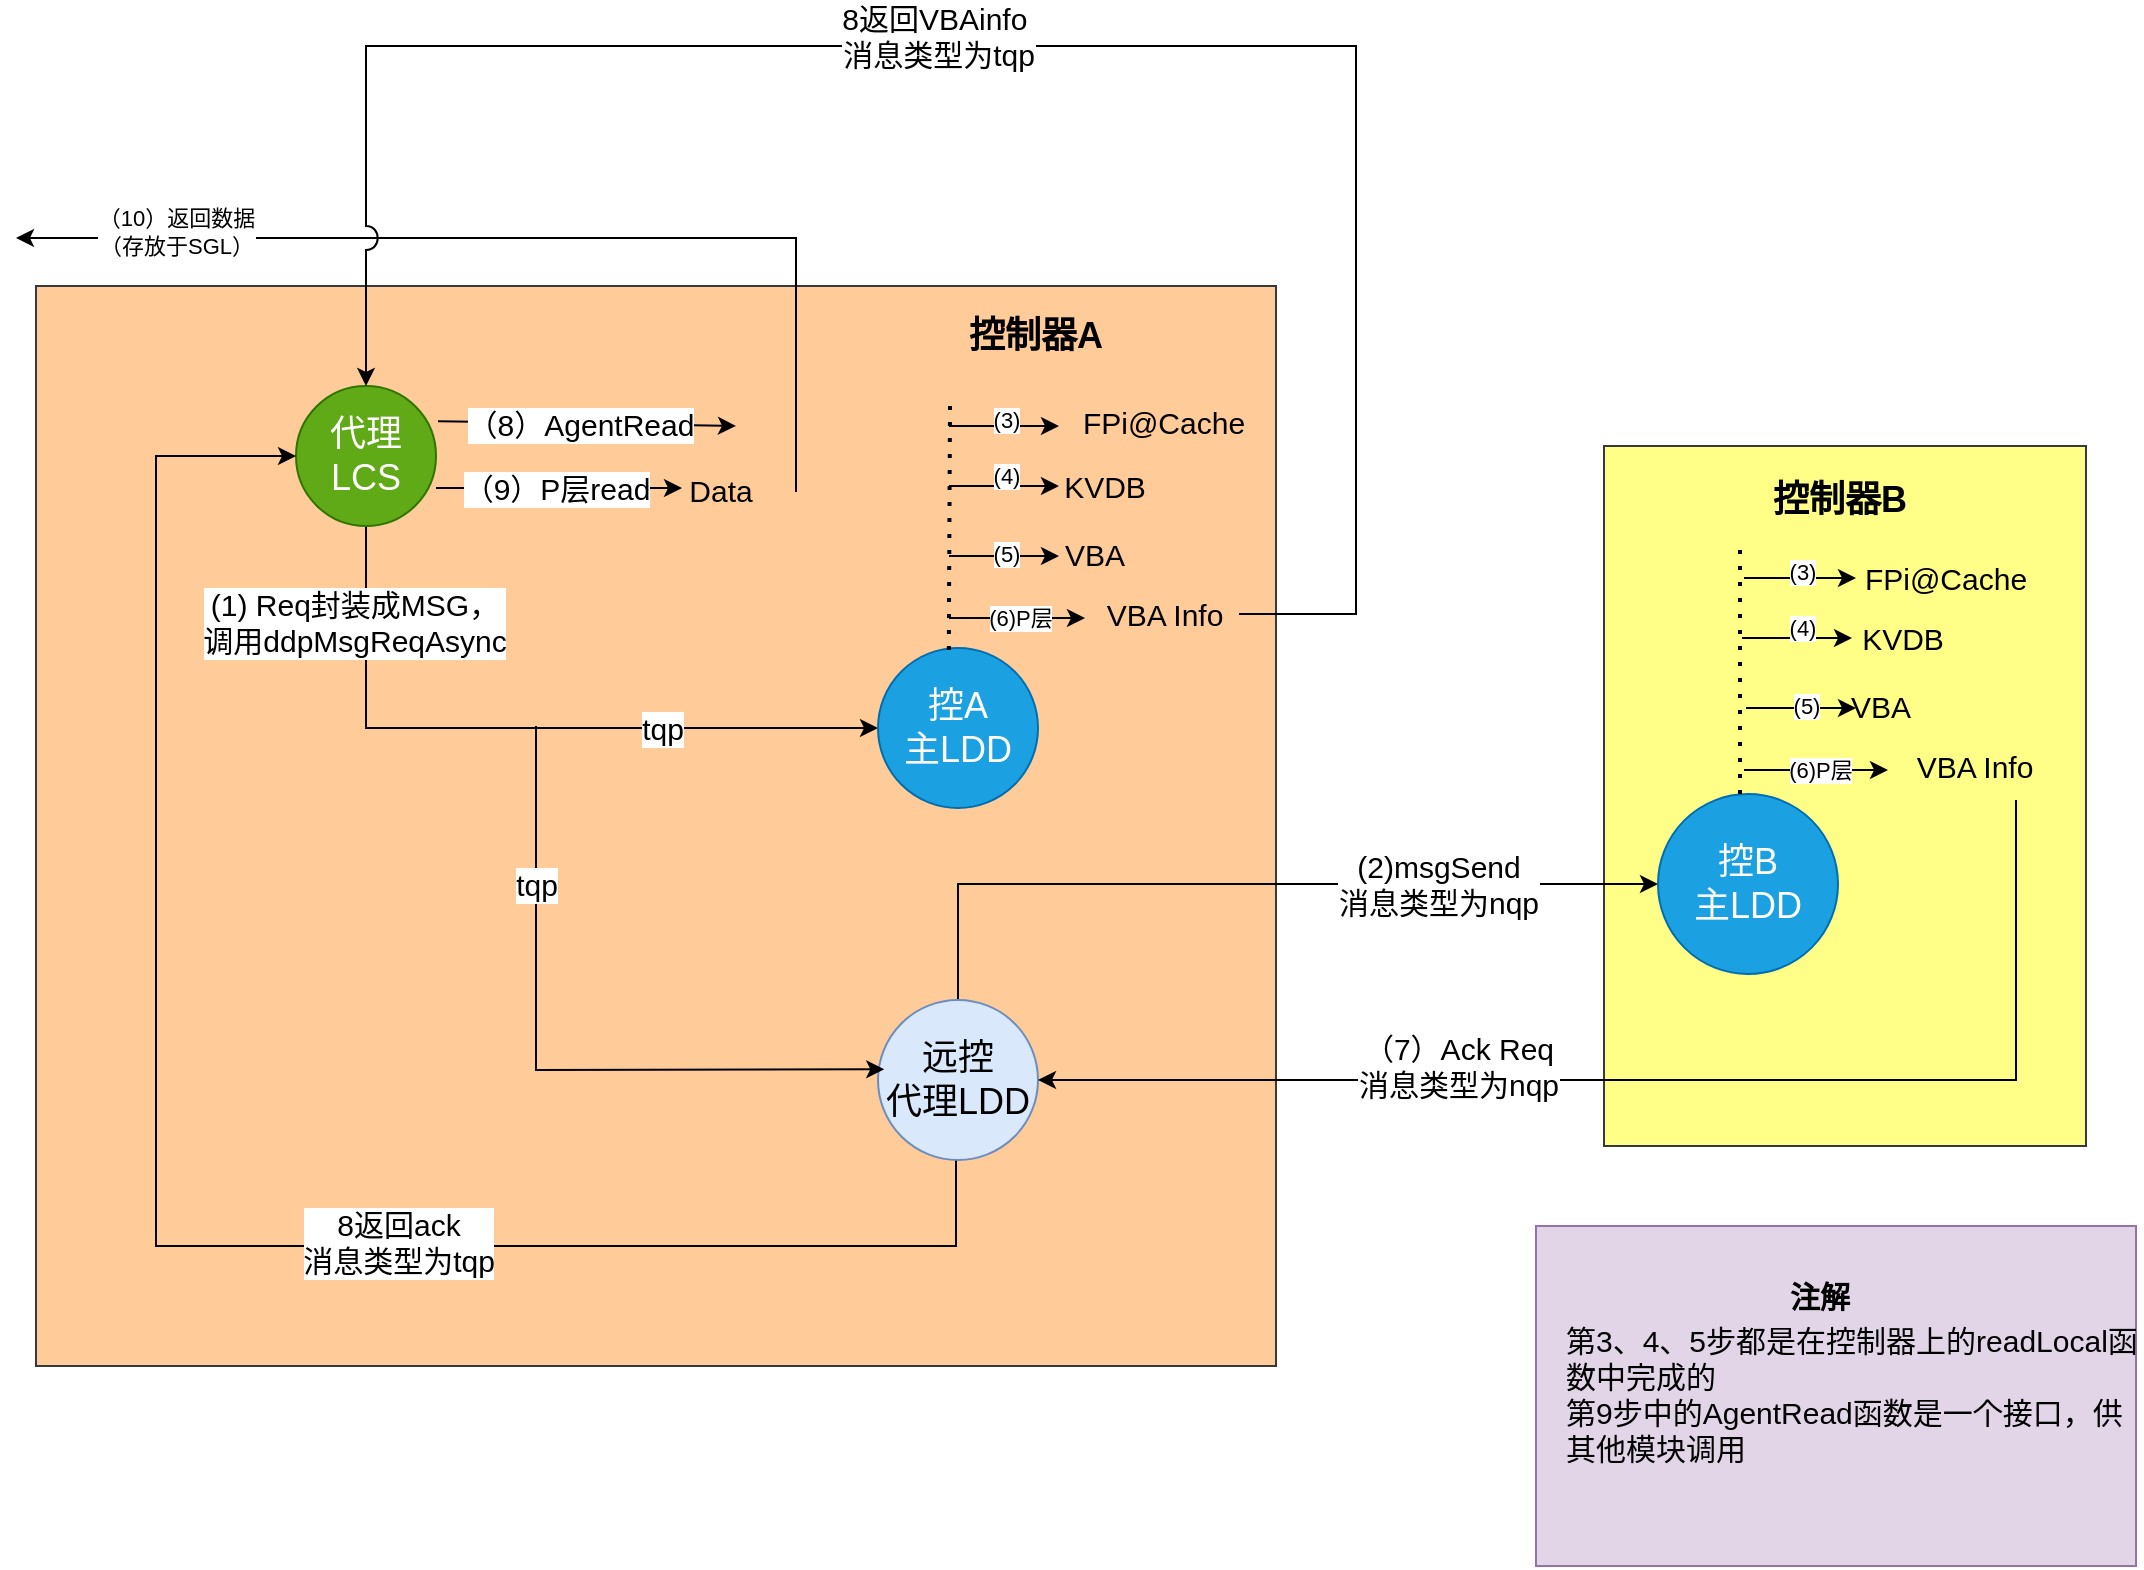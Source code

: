 <mxfile version="21.6.8" type="github">
  <diagram name="第 1 页" id="KYxuzU7f_rdgAicGb6aT">
    <mxGraphModel dx="1462" dy="1546" grid="1" gridSize="10" guides="1" tooltips="1" connect="1" arrows="1" fold="1" page="1" pageScale="1" pageWidth="827" pageHeight="1169" math="0" shadow="0">
      <root>
        <mxCell id="0" />
        <mxCell id="1" parent="0" />
        <mxCell id="RK_rrIBk2QPuKFIXuzQy-28" value="" style="rounded=0;whiteSpace=wrap;html=1;fillColor=#ffff88;strokeColor=#36393d;" vertex="1" parent="1">
          <mxGeometry x="474" y="60" width="241" height="350" as="geometry" />
        </mxCell>
        <mxCell id="RK_rrIBk2QPuKFIXuzQy-27" value="" style="rounded=0;whiteSpace=wrap;html=1;fillColor=#ffcc99;strokeColor=#36393d;" vertex="1" parent="1">
          <mxGeometry x="-310" y="-20" width="620" height="540" as="geometry" />
        </mxCell>
        <mxCell id="tnGbYBRrjQ65WLvPyJLb-3" style="edgeStyle=orthogonalEdgeStyle;rounded=0;orthogonalLoop=1;jettySize=auto;html=1;exitX=0.5;exitY=1;exitDx=0;exitDy=0;entryX=0;entryY=0.5;entryDx=0;entryDy=0;" parent="1" source="tnGbYBRrjQ65WLvPyJLb-7" target="RK_rrIBk2QPuKFIXuzQy-1" edge="1">
          <mxGeometry relative="1" as="geometry">
            <mxPoint x="302.5" y="113.5" as="sourcePoint" />
            <mxPoint x="420" y="226.5" as="targetPoint" />
          </mxGeometry>
        </mxCell>
        <mxCell id="tnGbYBRrjQ65WLvPyJLb-5" value="&lt;font style=&quot;font-size: 15px;&quot;&gt;(1) Req封装成MSG，&lt;br&gt;调用ddpMsgReqAsync&lt;/font&gt;" style="edgeLabel;html=1;align=center;verticalAlign=middle;resizable=0;points=[];" parent="tnGbYBRrjQ65WLvPyJLb-3" vertex="1" connectable="0">
          <mxGeometry x="0.384" y="-1" relative="1" as="geometry">
            <mxPoint x="-152" y="-54" as="offset" />
          </mxGeometry>
        </mxCell>
        <mxCell id="RK_rrIBk2QPuKFIXuzQy-2" value="&lt;font style=&quot;font-size: 15px;&quot;&gt;tqp&lt;/font&gt;" style="edgeLabel;html=1;align=center;verticalAlign=middle;resizable=0;points=[];" vertex="1" connectable="0" parent="tnGbYBRrjQ65WLvPyJLb-3">
          <mxGeometry x="0.555" y="-3" relative="1" as="geometry">
            <mxPoint x="-29" y="-3" as="offset" />
          </mxGeometry>
        </mxCell>
        <mxCell id="tnGbYBRrjQ65WLvPyJLb-7" value="&lt;font style=&quot;font-size: 18px;&quot;&gt;代理LCS&lt;/font&gt;" style="ellipse;whiteSpace=wrap;html=1;aspect=fixed;fillColor=#60a917;fontColor=#ffffff;strokeColor=#2D7600;" parent="1" vertex="1">
          <mxGeometry x="-180" y="30" width="70" height="70" as="geometry" />
        </mxCell>
        <mxCell id="tnGbYBRrjQ65WLvPyJLb-13" style="edgeStyle=orthogonalEdgeStyle;rounded=0;orthogonalLoop=1;jettySize=auto;html=1;exitX=0.5;exitY=0;exitDx=0;exitDy=0;entryX=0;entryY=0.5;entryDx=0;entryDy=0;" parent="1" source="tnGbYBRrjQ65WLvPyJLb-8" target="tnGbYBRrjQ65WLvPyJLb-12" edge="1">
          <mxGeometry relative="1" as="geometry">
            <mxPoint x="30" y="282" as="sourcePoint" />
            <mxPoint x="590" y="270" as="targetPoint" />
            <Array as="points">
              <mxPoint x="151" y="279" />
            </Array>
          </mxGeometry>
        </mxCell>
        <mxCell id="tnGbYBRrjQ65WLvPyJLb-14" value="&lt;font style=&quot;font-size: 15px;&quot;&gt;(2)msgSend&lt;br&gt;消息类型为nqp&lt;br&gt;&lt;/font&gt;" style="edgeLabel;html=1;align=center;verticalAlign=middle;resizable=0;points=[];" parent="tnGbYBRrjQ65WLvPyJLb-13" vertex="1" connectable="0">
          <mxGeometry x="-0.189" y="3" relative="1" as="geometry">
            <mxPoint x="132" y="3" as="offset" />
          </mxGeometry>
        </mxCell>
        <mxCell id="RK_rrIBk2QPuKFIXuzQy-23" style="edgeStyle=orthogonalEdgeStyle;rounded=0;orthogonalLoop=1;jettySize=auto;html=1;entryX=0;entryY=0.5;entryDx=0;entryDy=0;exitX=0.5;exitY=1;exitDx=0;exitDy=0;" edge="1" parent="1" source="tnGbYBRrjQ65WLvPyJLb-8" target="tnGbYBRrjQ65WLvPyJLb-7">
          <mxGeometry relative="1" as="geometry">
            <Array as="points">
              <mxPoint x="150" y="460" />
              <mxPoint x="-250" y="460" />
              <mxPoint x="-250" y="65" />
            </Array>
          </mxGeometry>
        </mxCell>
        <mxCell id="RK_rrIBk2QPuKFIXuzQy-24" value="&lt;font style=&quot;font-size: 15px;&quot;&gt;8返回ack&lt;br&gt;消息类型为tqp&lt;/font&gt;" style="edgeLabel;html=1;align=center;verticalAlign=middle;resizable=0;points=[];" vertex="1" connectable="0" parent="RK_rrIBk2QPuKFIXuzQy-23">
          <mxGeometry x="-0.29" y="-2" relative="1" as="geometry">
            <mxPoint x="-1" as="offset" />
          </mxGeometry>
        </mxCell>
        <mxCell id="tnGbYBRrjQ65WLvPyJLb-8" value="&lt;font style=&quot;font-size: 18px;&quot;&gt;远控&lt;br&gt;代理LDD&lt;/font&gt;" style="ellipse;whiteSpace=wrap;html=1;aspect=fixed;fillColor=#dae8fc;strokeColor=#6c8ebf;" parent="1" vertex="1">
          <mxGeometry x="111" y="337" width="80" height="80" as="geometry" />
        </mxCell>
        <mxCell id="tnGbYBRrjQ65WLvPyJLb-12" value="&lt;span style=&quot;font-size: 18px;&quot;&gt;控B&lt;br&gt;主LDD&lt;br&gt;&lt;/span&gt;" style="ellipse;whiteSpace=wrap;html=1;aspect=fixed;fillColor=#1ba1e2;strokeColor=#006EAF;fontColor=#ffffff;" parent="1" vertex="1">
          <mxGeometry x="501" y="234" width="90" height="90" as="geometry" />
        </mxCell>
        <mxCell id="tnGbYBRrjQ65WLvPyJLb-16" value="" style="endArrow=classic;html=1;rounded=0;entryX=0;entryY=0.5;entryDx=0;entryDy=0;" parent="1" edge="1">
          <mxGeometry width="50" height="50" relative="1" as="geometry">
            <mxPoint x="544" y="126" as="sourcePoint" />
            <mxPoint x="600" y="126" as="targetPoint" />
          </mxGeometry>
        </mxCell>
        <mxCell id="tnGbYBRrjQ65WLvPyJLb-33" value="(3)" style="edgeLabel;html=1;align=center;verticalAlign=middle;resizable=0;points=[];" parent="tnGbYBRrjQ65WLvPyJLb-16" vertex="1" connectable="0">
          <mxGeometry x="0.042" y="3" relative="1" as="geometry">
            <mxPoint as="offset" />
          </mxGeometry>
        </mxCell>
        <mxCell id="tnGbYBRrjQ65WLvPyJLb-17" value="&lt;font style=&quot;font-size: 15px;&quot;&gt;FPi@Cache&lt;/font&gt;" style="text;strokeColor=none;align=center;fillColor=none;html=1;verticalAlign=middle;whiteSpace=wrap;rounded=0;" parent="1" vertex="1">
          <mxGeometry x="600" y="109" width="90" height="34" as="geometry" />
        </mxCell>
        <mxCell id="tnGbYBRrjQ65WLvPyJLb-19" value="" style="endArrow=classic;html=1;rounded=0;entryX=0;entryY=0.5;entryDx=0;entryDy=0;" parent="1" edge="1">
          <mxGeometry width="50" height="50" relative="1" as="geometry">
            <mxPoint x="543" y="156" as="sourcePoint" />
            <mxPoint x="598" y="156" as="targetPoint" />
          </mxGeometry>
        </mxCell>
        <mxCell id="tnGbYBRrjQ65WLvPyJLb-34" value="(4)" style="edgeLabel;html=1;align=center;verticalAlign=middle;resizable=0;points=[];" parent="tnGbYBRrjQ65WLvPyJLb-19" vertex="1" connectable="0">
          <mxGeometry x="0.042" y="5" relative="1" as="geometry">
            <mxPoint x="1" as="offset" />
          </mxGeometry>
        </mxCell>
        <mxCell id="tnGbYBRrjQ65WLvPyJLb-20" value="&lt;font style=&quot;font-size: 15px;&quot;&gt;KVDB&lt;/font&gt;" style="text;strokeColor=none;align=center;fillColor=none;html=1;verticalAlign=middle;whiteSpace=wrap;rounded=0;" parent="1" vertex="1">
          <mxGeometry x="596" y="139" width="55" height="34" as="geometry" />
        </mxCell>
        <mxCell id="tnGbYBRrjQ65WLvPyJLb-21" value="" style="endArrow=classic;html=1;rounded=0;entryX=0;entryY=0.5;entryDx=0;entryDy=0;" parent="1" edge="1">
          <mxGeometry width="50" height="50" relative="1" as="geometry">
            <mxPoint x="545" y="191" as="sourcePoint" />
            <mxPoint x="600" y="191" as="targetPoint" />
          </mxGeometry>
        </mxCell>
        <mxCell id="tnGbYBRrjQ65WLvPyJLb-35" value="(5)" style="edgeLabel;html=1;align=center;verticalAlign=middle;resizable=0;points=[];" parent="tnGbYBRrjQ65WLvPyJLb-21" vertex="1" connectable="0">
          <mxGeometry x="0.042" y="1" relative="1" as="geometry">
            <mxPoint x="1" as="offset" />
          </mxGeometry>
        </mxCell>
        <mxCell id="tnGbYBRrjQ65WLvPyJLb-22" value="&lt;font style=&quot;font-size: 15px;&quot;&gt;VBA&lt;/font&gt;" style="text;strokeColor=none;align=center;fillColor=none;html=1;verticalAlign=middle;whiteSpace=wrap;rounded=0;" parent="1" vertex="1">
          <mxGeometry x="590" y="173" width="45" height="34" as="geometry" />
        </mxCell>
        <mxCell id="tnGbYBRrjQ65WLvPyJLb-26" style="edgeStyle=orthogonalEdgeStyle;rounded=0;orthogonalLoop=1;jettySize=auto;html=1;entryX=1;entryY=0.5;entryDx=0;entryDy=0;" parent="1" source="tnGbYBRrjQ65WLvPyJLb-23" edge="1" target="tnGbYBRrjQ65WLvPyJLb-8">
          <mxGeometry relative="1" as="geometry">
            <mxPoint x="60" y="310" as="targetPoint" />
            <Array as="points">
              <mxPoint x="680" y="377" />
            </Array>
          </mxGeometry>
        </mxCell>
        <mxCell id="tnGbYBRrjQ65WLvPyJLb-27" value="&lt;font style=&quot;font-size: 15px;&quot;&gt;（7）Ack Req&lt;br&gt;消息类型为nqp&lt;br&gt;&lt;/font&gt;" style="edgeLabel;html=1;align=center;verticalAlign=middle;resizable=0;points=[];" parent="tnGbYBRrjQ65WLvPyJLb-26" vertex="1" connectable="0">
          <mxGeometry x="-0.223" relative="1" as="geometry">
            <mxPoint x="-175" y="-7" as="offset" />
          </mxGeometry>
        </mxCell>
        <mxCell id="tnGbYBRrjQ65WLvPyJLb-23" value="&lt;font style=&quot;font-size: 15px;&quot;&gt;VBA Info&lt;/font&gt;" style="text;strokeColor=none;align=center;fillColor=none;html=1;verticalAlign=middle;whiteSpace=wrap;rounded=0;" parent="1" vertex="1">
          <mxGeometry x="622" y="203" width="75" height="34" as="geometry" />
        </mxCell>
        <mxCell id="tnGbYBRrjQ65WLvPyJLb-24" value="" style="endArrow=classic;html=1;rounded=0;" parent="1" edge="1">
          <mxGeometry width="50" height="50" relative="1" as="geometry">
            <mxPoint x="544" y="222" as="sourcePoint" />
            <mxPoint x="616" y="222" as="targetPoint" />
          </mxGeometry>
        </mxCell>
        <mxCell id="tnGbYBRrjQ65WLvPyJLb-25" value="(6)P层" style="edgeLabel;html=1;align=center;verticalAlign=middle;resizable=0;points=[];" parent="tnGbYBRrjQ65WLvPyJLb-24" vertex="1" connectable="0">
          <mxGeometry x="-0.176" relative="1" as="geometry">
            <mxPoint x="8" as="offset" />
          </mxGeometry>
        </mxCell>
        <mxCell id="tnGbYBRrjQ65WLvPyJLb-38" value="" style="endArrow=classic;html=1;rounded=0;" parent="1" edge="1">
          <mxGeometry width="50" height="50" relative="1" as="geometry">
            <mxPoint x="-109" y="47.57" as="sourcePoint" />
            <mxPoint x="40" y="50" as="targetPoint" />
          </mxGeometry>
        </mxCell>
        <mxCell id="tnGbYBRrjQ65WLvPyJLb-39" value="&lt;font style=&quot;font-size: 15px;&quot;&gt;（8）AgentRead&lt;/font&gt;" style="edgeLabel;html=1;align=center;verticalAlign=middle;resizable=0;points=[];" parent="tnGbYBRrjQ65WLvPyJLb-38" vertex="1" connectable="0">
          <mxGeometry x="-0.217" y="1" relative="1" as="geometry">
            <mxPoint x="12" y="1" as="offset" />
          </mxGeometry>
        </mxCell>
        <mxCell id="tnGbYBRrjQ65WLvPyJLb-40" value="" style="endArrow=classic;html=1;rounded=0;" parent="1" edge="1">
          <mxGeometry width="50" height="50" relative="1" as="geometry">
            <mxPoint x="-110" y="81" as="sourcePoint" />
            <mxPoint x="13" y="81" as="targetPoint" />
          </mxGeometry>
        </mxCell>
        <mxCell id="tnGbYBRrjQ65WLvPyJLb-41" value="&lt;font style=&quot;font-size: 15px;&quot;&gt;（9）P层read&lt;/font&gt;" style="edgeLabel;html=1;align=center;verticalAlign=middle;resizable=0;points=[];" parent="tnGbYBRrjQ65WLvPyJLb-40" vertex="1" connectable="0">
          <mxGeometry x="-0.217" y="1" relative="1" as="geometry">
            <mxPoint x="12" y="1" as="offset" />
          </mxGeometry>
        </mxCell>
        <mxCell id="tnGbYBRrjQ65WLvPyJLb-44" value="" style="endArrow=none;dashed=1;html=1;dashPattern=1 3;strokeWidth=2;rounded=0;exitX=0.5;exitY=0;exitDx=0;exitDy=0;" parent="1" edge="1">
          <mxGeometry width="50" height="50" relative="1" as="geometry">
            <mxPoint x="542" y="234" as="sourcePoint" />
            <mxPoint x="542" y="110" as="targetPoint" />
          </mxGeometry>
        </mxCell>
        <mxCell id="tnGbYBRrjQ65WLvPyJLb-49" value="&lt;font style=&quot;font-size: 18px;&quot;&gt;&lt;b&gt;控制器B&lt;/b&gt;&lt;/font&gt;" style="text;strokeColor=none;align=center;fillColor=none;html=1;verticalAlign=middle;whiteSpace=wrap;rounded=0;" parent="1" vertex="1">
          <mxGeometry x="552" y="72" width="80" height="30" as="geometry" />
        </mxCell>
        <mxCell id="tnGbYBRrjQ65WLvPyJLb-54" value="" style="endArrow=classic;html=1;rounded=0;exitX=1;exitY=0.5;exitDx=0;exitDy=0;" parent="1" edge="1">
          <mxGeometry width="50" height="50" relative="1" as="geometry">
            <mxPoint x="70" y="83" as="sourcePoint" />
            <mxPoint x="-320" y="-44" as="targetPoint" />
            <Array as="points">
              <mxPoint x="70" y="-44" />
              <mxPoint x="-50" y="-44" />
              <mxPoint x="-240" y="-44" />
            </Array>
          </mxGeometry>
        </mxCell>
        <mxCell id="tnGbYBRrjQ65WLvPyJLb-55" value="（10）返回数据&lt;br&gt;（存放于SGL）" style="edgeLabel;html=1;align=center;verticalAlign=middle;resizable=0;points=[];" parent="tnGbYBRrjQ65WLvPyJLb-54" vertex="1" connectable="0">
          <mxGeometry x="0.288" y="-3" relative="1" as="geometry">
            <mxPoint x="-104" as="offset" />
          </mxGeometry>
        </mxCell>
        <mxCell id="tnGbYBRrjQ65WLvPyJLb-63" value="" style="group" parent="1" vertex="1" connectable="0">
          <mxGeometry x="400" y="450" width="343" height="170" as="geometry" />
        </mxCell>
        <mxCell id="tnGbYBRrjQ65WLvPyJLb-61" value="" style="whiteSpace=wrap;html=1;fillColor=#e1d5e7;strokeColor=#9673a6;" parent="tnGbYBRrjQ65WLvPyJLb-63" vertex="1">
          <mxGeometry x="40" width="300" height="170" as="geometry" />
        </mxCell>
        <mxCell id="tnGbYBRrjQ65WLvPyJLb-60" value="&lt;font style=&quot;font-size: 15px;&quot;&gt;&lt;br&gt;第3、4、5步都是在控制器上的readLocal函数中完成的&lt;br&gt;第9步中的AgentRead函数是一个接口，供其他模块调用&lt;/font&gt;" style="text;strokeColor=none;align=left;fillColor=none;html=1;verticalAlign=middle;whiteSpace=wrap;rounded=0;" parent="tnGbYBRrjQ65WLvPyJLb-63" vertex="1">
          <mxGeometry x="53" y="60" width="290" height="30" as="geometry" />
        </mxCell>
        <mxCell id="tnGbYBRrjQ65WLvPyJLb-62" value="&lt;font style=&quot;font-size: 15px;&quot;&gt;&lt;b&gt;注解&lt;/b&gt;&lt;/font&gt;" style="text;strokeColor=none;align=center;fillColor=none;html=1;verticalAlign=middle;whiteSpace=wrap;rounded=0;" parent="tnGbYBRrjQ65WLvPyJLb-63" vertex="1">
          <mxGeometry x="151.5" y="20" width="60" height="30" as="geometry" />
        </mxCell>
        <mxCell id="RK_rrIBk2QPuKFIXuzQy-1" value="&lt;font style=&quot;font-size: 18px;&quot;&gt;控A&lt;br&gt;主LDD&lt;/font&gt;" style="ellipse;whiteSpace=wrap;html=1;aspect=fixed;fillColor=#1ba1e2;fontColor=#ffffff;strokeColor=#006EAF;" vertex="1" parent="1">
          <mxGeometry x="111" y="161" width="80" height="80" as="geometry" />
        </mxCell>
        <mxCell id="RK_rrIBk2QPuKFIXuzQy-6" value="" style="endArrow=classic;html=1;rounded=0;entryX=0;entryY=0.5;entryDx=0;entryDy=0;" edge="1" parent="1">
          <mxGeometry width="50" height="50" relative="1" as="geometry">
            <mxPoint x="146.5" y="50" as="sourcePoint" />
            <mxPoint x="201.5" y="50" as="targetPoint" />
          </mxGeometry>
        </mxCell>
        <mxCell id="RK_rrIBk2QPuKFIXuzQy-7" value="(3)" style="edgeLabel;html=1;align=center;verticalAlign=middle;resizable=0;points=[];" vertex="1" connectable="0" parent="RK_rrIBk2QPuKFIXuzQy-6">
          <mxGeometry x="0.042" y="3" relative="1" as="geometry">
            <mxPoint as="offset" />
          </mxGeometry>
        </mxCell>
        <mxCell id="RK_rrIBk2QPuKFIXuzQy-8" value="" style="endArrow=classic;html=1;rounded=0;entryX=0;entryY=0.5;entryDx=0;entryDy=0;" edge="1" parent="1">
          <mxGeometry width="50" height="50" relative="1" as="geometry">
            <mxPoint x="146.5" y="80" as="sourcePoint" />
            <mxPoint x="201.5" y="80" as="targetPoint" />
          </mxGeometry>
        </mxCell>
        <mxCell id="RK_rrIBk2QPuKFIXuzQy-9" value="(4)" style="edgeLabel;html=1;align=center;verticalAlign=middle;resizable=0;points=[];" vertex="1" connectable="0" parent="RK_rrIBk2QPuKFIXuzQy-8">
          <mxGeometry x="0.042" y="5" relative="1" as="geometry">
            <mxPoint as="offset" />
          </mxGeometry>
        </mxCell>
        <mxCell id="RK_rrIBk2QPuKFIXuzQy-10" value="&lt;font style=&quot;font-size: 15px;&quot;&gt;KVDB&lt;/font&gt;" style="text;strokeColor=none;align=center;fillColor=none;html=1;verticalAlign=middle;whiteSpace=wrap;rounded=0;" vertex="1" parent="1">
          <mxGeometry x="196.5" y="63" width="55" height="34" as="geometry" />
        </mxCell>
        <mxCell id="RK_rrIBk2QPuKFIXuzQy-11" value="" style="endArrow=classic;html=1;rounded=0;entryX=0;entryY=0.5;entryDx=0;entryDy=0;" edge="1" parent="1">
          <mxGeometry width="50" height="50" relative="1" as="geometry">
            <mxPoint x="146.5" y="115" as="sourcePoint" />
            <mxPoint x="201.5" y="115" as="targetPoint" />
          </mxGeometry>
        </mxCell>
        <mxCell id="RK_rrIBk2QPuKFIXuzQy-12" value="(5)" style="edgeLabel;html=1;align=center;verticalAlign=middle;resizable=0;points=[];" vertex="1" connectable="0" parent="RK_rrIBk2QPuKFIXuzQy-11">
          <mxGeometry x="0.042" y="1" relative="1" as="geometry">
            <mxPoint as="offset" />
          </mxGeometry>
        </mxCell>
        <mxCell id="RK_rrIBk2QPuKFIXuzQy-13" value="&lt;font style=&quot;font-size: 15px;&quot;&gt;VBA&lt;/font&gt;" style="text;strokeColor=none;align=center;fillColor=none;html=1;verticalAlign=middle;whiteSpace=wrap;rounded=0;" vertex="1" parent="1">
          <mxGeometry x="196.5" y="97" width="45" height="34" as="geometry" />
        </mxCell>
        <mxCell id="RK_rrIBk2QPuKFIXuzQy-14" value="" style="endArrow=classic;html=1;rounded=0;entryX=0;entryY=0.5;entryDx=0;entryDy=0;" edge="1" parent="1">
          <mxGeometry width="50" height="50" relative="1" as="geometry">
            <mxPoint x="146.5" y="146" as="sourcePoint" />
            <mxPoint x="214.5" y="146" as="targetPoint" />
          </mxGeometry>
        </mxCell>
        <mxCell id="RK_rrIBk2QPuKFIXuzQy-15" value="(6)P层" style="edgeLabel;html=1;align=center;verticalAlign=middle;resizable=0;points=[];" vertex="1" connectable="0" parent="RK_rrIBk2QPuKFIXuzQy-14">
          <mxGeometry x="-0.176" relative="1" as="geometry">
            <mxPoint x="7" as="offset" />
          </mxGeometry>
        </mxCell>
        <mxCell id="RK_rrIBk2QPuKFIXuzQy-16" value="" style="endArrow=none;dashed=1;html=1;dashPattern=1 3;strokeWidth=2;rounded=0;" edge="1" parent="1">
          <mxGeometry width="50" height="50" relative="1" as="geometry">
            <mxPoint x="146.41" y="162" as="sourcePoint" />
            <mxPoint x="147" y="40" as="targetPoint" />
          </mxGeometry>
        </mxCell>
        <mxCell id="RK_rrIBk2QPuKFIXuzQy-17" value="&lt;font style=&quot;font-size: 15px;&quot;&gt;Data&lt;/font&gt;" style="text;strokeColor=none;align=center;fillColor=none;html=1;verticalAlign=middle;whiteSpace=wrap;rounded=0;" vertex="1" parent="1">
          <mxGeometry x="-5" y="65" width="75" height="34" as="geometry" />
        </mxCell>
        <mxCell id="RK_rrIBk2QPuKFIXuzQy-18" value="&lt;font style=&quot;font-size: 15px;&quot;&gt;FPi@Cache&lt;/font&gt;" style="text;strokeColor=none;align=center;fillColor=none;html=1;verticalAlign=middle;whiteSpace=wrap;rounded=0;" vertex="1" parent="1">
          <mxGeometry x="209" y="31" width="90" height="34" as="geometry" />
        </mxCell>
        <mxCell id="RK_rrIBk2QPuKFIXuzQy-21" value="" style="edgeStyle=none;orthogonalLoop=1;jettySize=auto;html=1;rounded=0;entryX=0.039;entryY=0.433;entryDx=0;entryDy=0;entryPerimeter=0;" edge="1" parent="1" target="tnGbYBRrjQ65WLvPyJLb-8">
          <mxGeometry width="80" relative="1" as="geometry">
            <mxPoint x="-60" y="200" as="sourcePoint" />
            <mxPoint x="130" y="190" as="targetPoint" />
            <Array as="points">
              <mxPoint x="-60" y="372" />
            </Array>
          </mxGeometry>
        </mxCell>
        <mxCell id="RK_rrIBk2QPuKFIXuzQy-35" value="&lt;font style=&quot;font-size: 15px;&quot;&gt;tqp&lt;/font&gt;" style="edgeLabel;html=1;align=center;verticalAlign=middle;resizable=0;points=[];" vertex="1" connectable="0" parent="RK_rrIBk2QPuKFIXuzQy-21">
          <mxGeometry x="-0.525" y="6" relative="1" as="geometry">
            <mxPoint x="-6" y="-3" as="offset" />
          </mxGeometry>
        </mxCell>
        <mxCell id="RK_rrIBk2QPuKFIXuzQy-33" style="edgeStyle=orthogonalEdgeStyle;rounded=0;orthogonalLoop=1;jettySize=auto;html=1;entryX=0.5;entryY=0;entryDx=0;entryDy=0;jumpStyle=arc;jumpSize=12;" edge="1" parent="1" source="RK_rrIBk2QPuKFIXuzQy-22" target="tnGbYBRrjQ65WLvPyJLb-7">
          <mxGeometry relative="1" as="geometry">
            <Array as="points">
              <mxPoint x="350" y="144" />
              <mxPoint x="350" y="-140" />
              <mxPoint x="-145" y="-140" />
            </Array>
          </mxGeometry>
        </mxCell>
        <mxCell id="RK_rrIBk2QPuKFIXuzQy-34" value="&lt;font style=&quot;font-size: 15px;&quot;&gt;8返回VBAinfo&amp;nbsp;&lt;br&gt;消息类型为tqp&lt;/font&gt;" style="edgeLabel;html=1;align=center;verticalAlign=middle;resizable=0;points=[];" vertex="1" connectable="0" parent="RK_rrIBk2QPuKFIXuzQy-33">
          <mxGeometry x="0.096" y="-5" relative="1" as="geometry">
            <mxPoint as="offset" />
          </mxGeometry>
        </mxCell>
        <mxCell id="RK_rrIBk2QPuKFIXuzQy-22" value="&lt;font style=&quot;font-size: 15px;&quot;&gt;VBA Info&lt;/font&gt;" style="text;strokeColor=none;align=center;fillColor=none;html=1;verticalAlign=middle;whiteSpace=wrap;rounded=0;" vertex="1" parent="1">
          <mxGeometry x="216.5" y="127" width="75" height="34" as="geometry" />
        </mxCell>
        <mxCell id="RK_rrIBk2QPuKFIXuzQy-32" value="&lt;font style=&quot;font-size: 18px;&quot;&gt;&lt;b&gt;控制器A&lt;br&gt;&lt;/b&gt;&lt;/font&gt;" style="text;strokeColor=none;align=center;fillColor=none;html=1;verticalAlign=middle;whiteSpace=wrap;rounded=0;" vertex="1" parent="1">
          <mxGeometry x="150" y="-10" width="80" height="30" as="geometry" />
        </mxCell>
      </root>
    </mxGraphModel>
  </diagram>
</mxfile>
